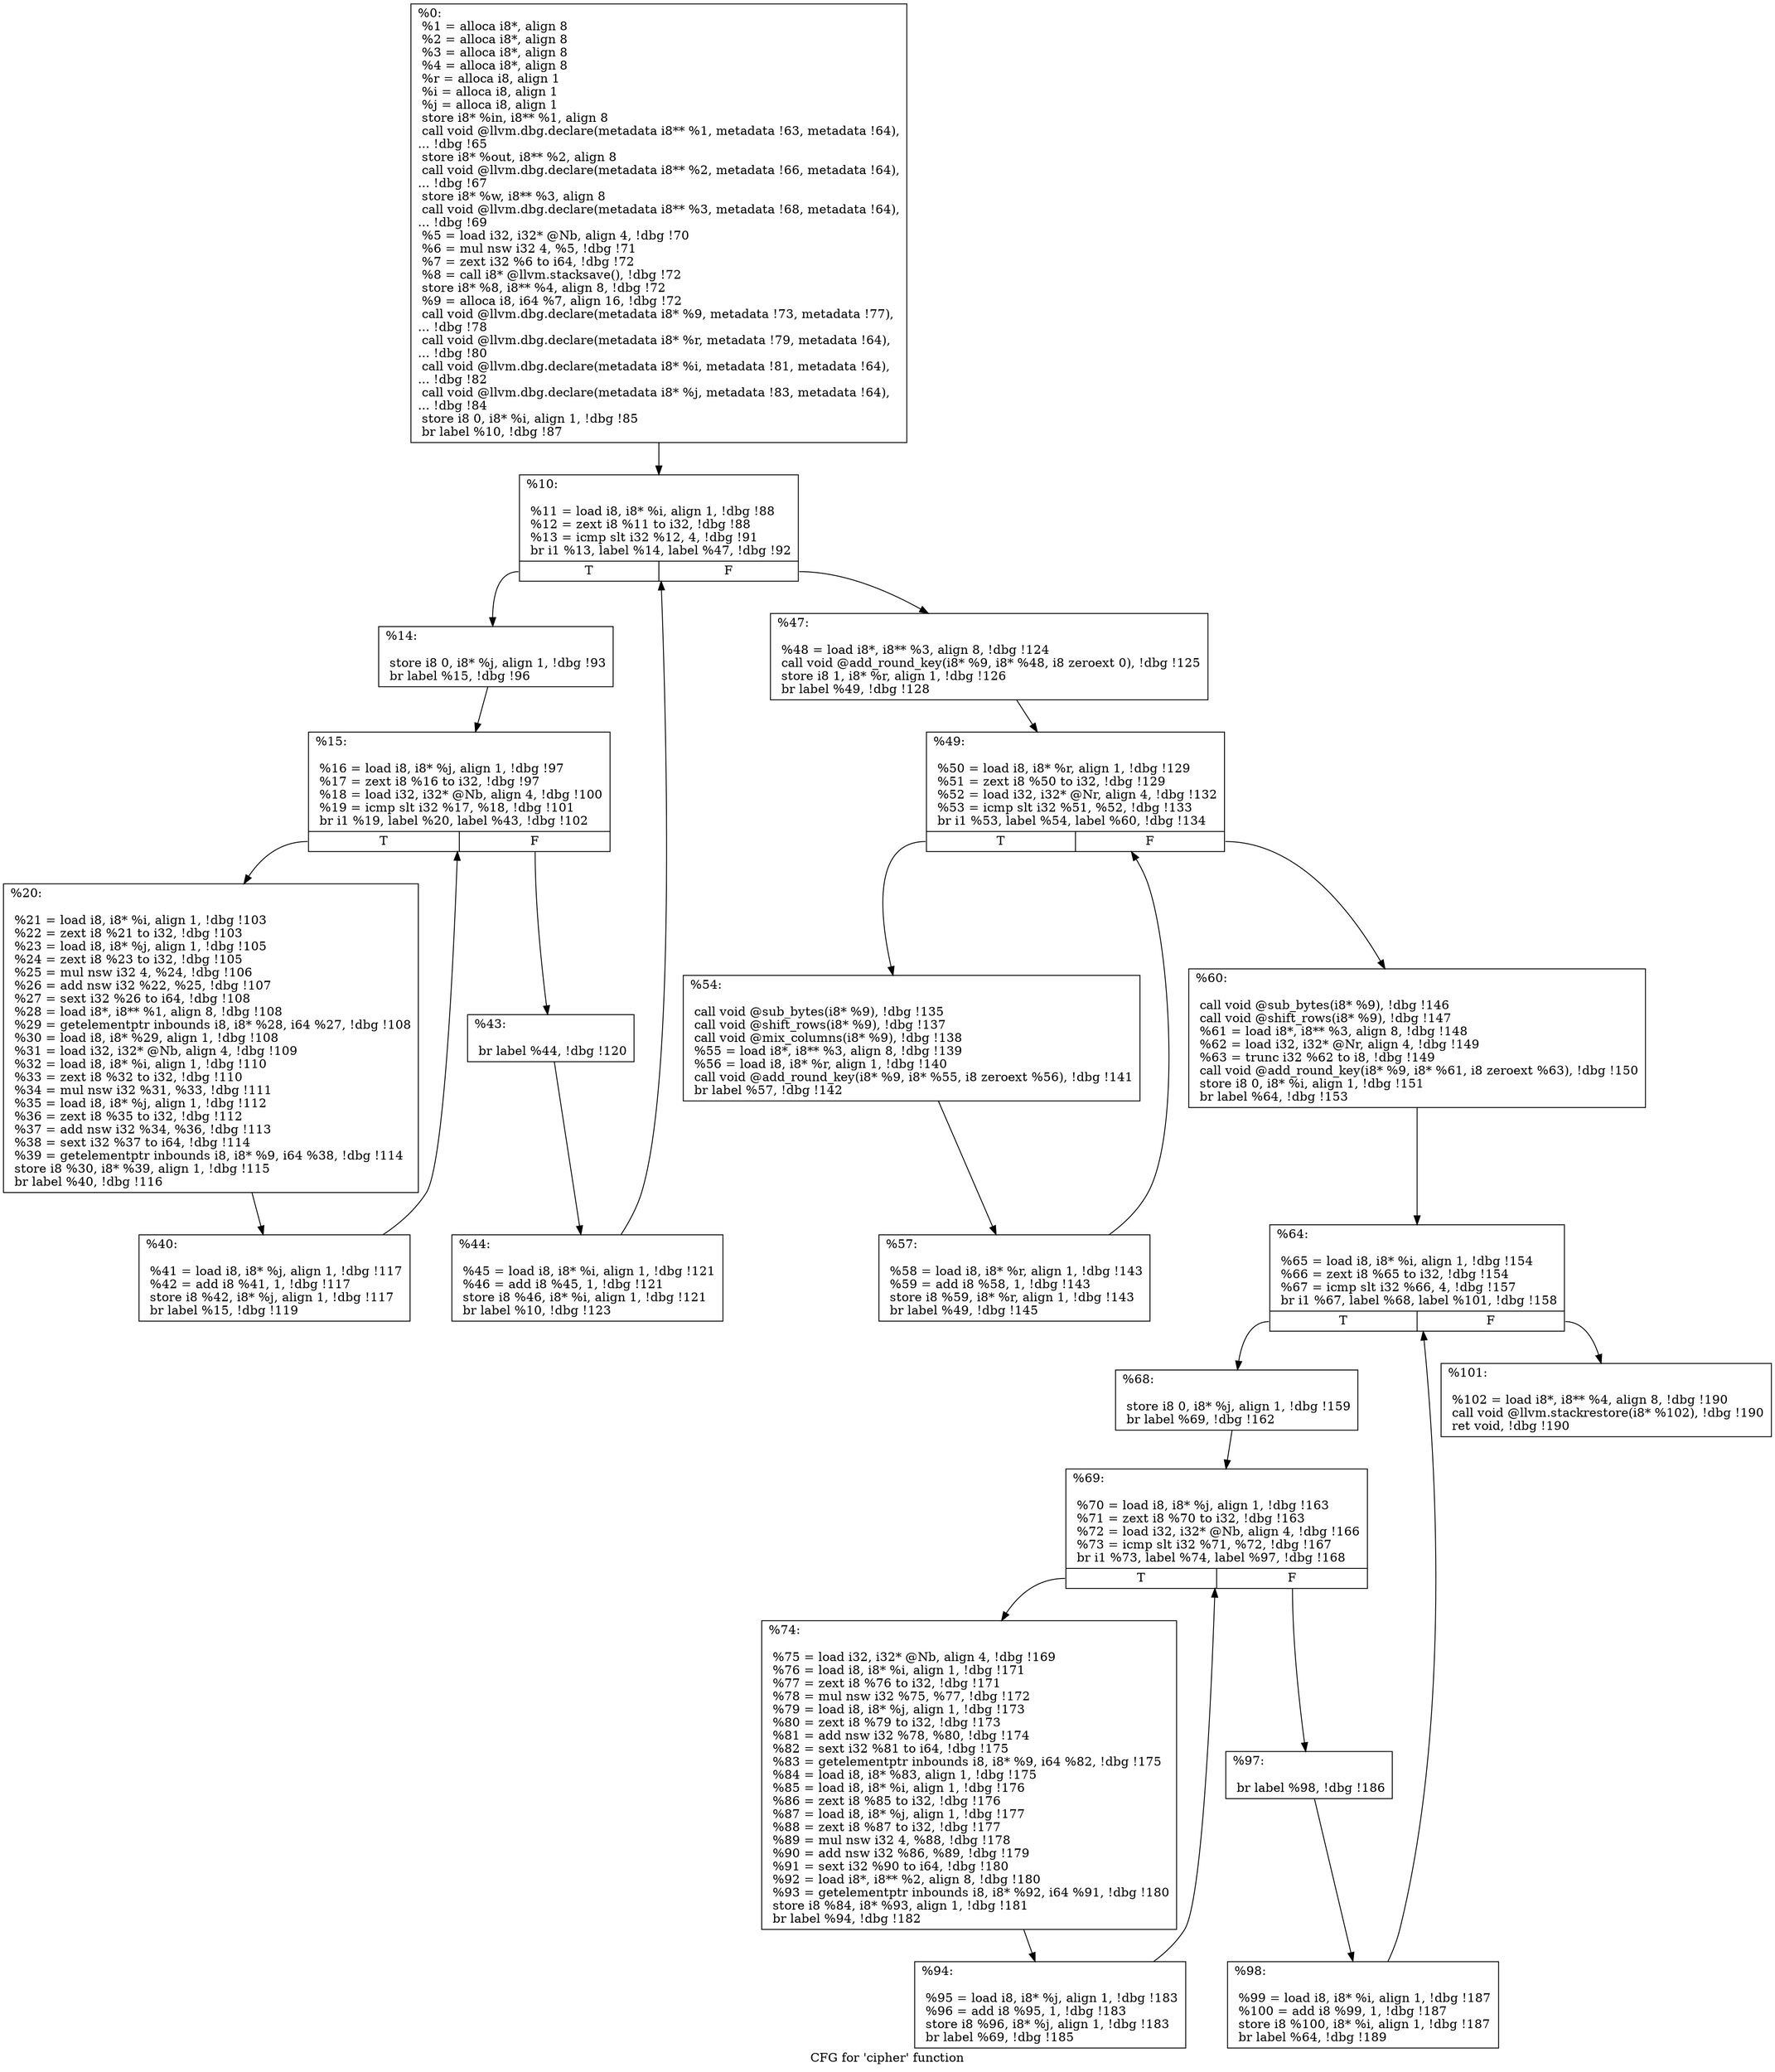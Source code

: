 digraph "CFG for 'cipher' function" {
	label="CFG for 'cipher' function";

	Node0x55ce628282b0 [shape=record,label="{%0:\l  %1 = alloca i8*, align 8\l  %2 = alloca i8*, align 8\l  %3 = alloca i8*, align 8\l  %4 = alloca i8*, align 8\l  %r = alloca i8, align 1\l  %i = alloca i8, align 1\l  %j = alloca i8, align 1\l  store i8* %in, i8** %1, align 8\l  call void @llvm.dbg.declare(metadata i8** %1, metadata !63, metadata !64),\l... !dbg !65\l  store i8* %out, i8** %2, align 8\l  call void @llvm.dbg.declare(metadata i8** %2, metadata !66, metadata !64),\l... !dbg !67\l  store i8* %w, i8** %3, align 8\l  call void @llvm.dbg.declare(metadata i8** %3, metadata !68, metadata !64),\l... !dbg !69\l  %5 = load i32, i32* @Nb, align 4, !dbg !70\l  %6 = mul nsw i32 4, %5, !dbg !71\l  %7 = zext i32 %6 to i64, !dbg !72\l  %8 = call i8* @llvm.stacksave(), !dbg !72\l  store i8* %8, i8** %4, align 8, !dbg !72\l  %9 = alloca i8, i64 %7, align 16, !dbg !72\l  call void @llvm.dbg.declare(metadata i8* %9, metadata !73, metadata !77),\l... !dbg !78\l  call void @llvm.dbg.declare(metadata i8* %r, metadata !79, metadata !64),\l... !dbg !80\l  call void @llvm.dbg.declare(metadata i8* %i, metadata !81, metadata !64),\l... !dbg !82\l  call void @llvm.dbg.declare(metadata i8* %j, metadata !83, metadata !64),\l... !dbg !84\l  store i8 0, i8* %i, align 1, !dbg !85\l  br label %10, !dbg !87\l}"];
	Node0x55ce628282b0 -> Node0x55ce62828300;
	Node0x55ce62828300 [shape=record,label="{%10:\l\l  %11 = load i8, i8* %i, align 1, !dbg !88\l  %12 = zext i8 %11 to i32, !dbg !88\l  %13 = icmp slt i32 %12, 4, !dbg !91\l  br i1 %13, label %14, label %47, !dbg !92\l|{<s0>T|<s1>F}}"];
	Node0x55ce62828300:s0 -> Node0x55ce62828350;
	Node0x55ce62828300:s1 -> Node0x55ce62828530;
	Node0x55ce62828350 [shape=record,label="{%14:\l\l  store i8 0, i8* %j, align 1, !dbg !93\l  br label %15, !dbg !96\l}"];
	Node0x55ce62828350 -> Node0x55ce628283a0;
	Node0x55ce628283a0 [shape=record,label="{%15:\l\l  %16 = load i8, i8* %j, align 1, !dbg !97\l  %17 = zext i8 %16 to i32, !dbg !97\l  %18 = load i32, i32* @Nb, align 4, !dbg !100\l  %19 = icmp slt i32 %17, %18, !dbg !101\l  br i1 %19, label %20, label %43, !dbg !102\l|{<s0>T|<s1>F}}"];
	Node0x55ce628283a0:s0 -> Node0x55ce628283f0;
	Node0x55ce628283a0:s1 -> Node0x55ce62828490;
	Node0x55ce628283f0 [shape=record,label="{%20:\l\l  %21 = load i8, i8* %i, align 1, !dbg !103\l  %22 = zext i8 %21 to i32, !dbg !103\l  %23 = load i8, i8* %j, align 1, !dbg !105\l  %24 = zext i8 %23 to i32, !dbg !105\l  %25 = mul nsw i32 4, %24, !dbg !106\l  %26 = add nsw i32 %22, %25, !dbg !107\l  %27 = sext i32 %26 to i64, !dbg !108\l  %28 = load i8*, i8** %1, align 8, !dbg !108\l  %29 = getelementptr inbounds i8, i8* %28, i64 %27, !dbg !108\l  %30 = load i8, i8* %29, align 1, !dbg !108\l  %31 = load i32, i32* @Nb, align 4, !dbg !109\l  %32 = load i8, i8* %i, align 1, !dbg !110\l  %33 = zext i8 %32 to i32, !dbg !110\l  %34 = mul nsw i32 %31, %33, !dbg !111\l  %35 = load i8, i8* %j, align 1, !dbg !112\l  %36 = zext i8 %35 to i32, !dbg !112\l  %37 = add nsw i32 %34, %36, !dbg !113\l  %38 = sext i32 %37 to i64, !dbg !114\l  %39 = getelementptr inbounds i8, i8* %9, i64 %38, !dbg !114\l  store i8 %30, i8* %39, align 1, !dbg !115\l  br label %40, !dbg !116\l}"];
	Node0x55ce628283f0 -> Node0x55ce62828440;
	Node0x55ce62828440 [shape=record,label="{%40:\l\l  %41 = load i8, i8* %j, align 1, !dbg !117\l  %42 = add i8 %41, 1, !dbg !117\l  store i8 %42, i8* %j, align 1, !dbg !117\l  br label %15, !dbg !119\l}"];
	Node0x55ce62828440 -> Node0x55ce628283a0;
	Node0x55ce62828490 [shape=record,label="{%43:\l\l  br label %44, !dbg !120\l}"];
	Node0x55ce62828490 -> Node0x55ce628284e0;
	Node0x55ce628284e0 [shape=record,label="{%44:\l\l  %45 = load i8, i8* %i, align 1, !dbg !121\l  %46 = add i8 %45, 1, !dbg !121\l  store i8 %46, i8* %i, align 1, !dbg !121\l  br label %10, !dbg !123\l}"];
	Node0x55ce628284e0 -> Node0x55ce62828300;
	Node0x55ce62828530 [shape=record,label="{%47:\l\l  %48 = load i8*, i8** %3, align 8, !dbg !124\l  call void @add_round_key(i8* %9, i8* %48, i8 zeroext 0), !dbg !125\l  store i8 1, i8* %r, align 1, !dbg !126\l  br label %49, !dbg !128\l}"];
	Node0x55ce62828530 -> Node0x55ce62828580;
	Node0x55ce62828580 [shape=record,label="{%49:\l\l  %50 = load i8, i8* %r, align 1, !dbg !129\l  %51 = zext i8 %50 to i32, !dbg !129\l  %52 = load i32, i32* @Nr, align 4, !dbg !132\l  %53 = icmp slt i32 %51, %52, !dbg !133\l  br i1 %53, label %54, label %60, !dbg !134\l|{<s0>T|<s1>F}}"];
	Node0x55ce62828580:s0 -> Node0x55ce628285d0;
	Node0x55ce62828580:s1 -> Node0x55ce62828670;
	Node0x55ce628285d0 [shape=record,label="{%54:\l\l  call void @sub_bytes(i8* %9), !dbg !135\l  call void @shift_rows(i8* %9), !dbg !137\l  call void @mix_columns(i8* %9), !dbg !138\l  %55 = load i8*, i8** %3, align 8, !dbg !139\l  %56 = load i8, i8* %r, align 1, !dbg !140\l  call void @add_round_key(i8* %9, i8* %55, i8 zeroext %56), !dbg !141\l  br label %57, !dbg !142\l}"];
	Node0x55ce628285d0 -> Node0x55ce62828620;
	Node0x55ce62828620 [shape=record,label="{%57:\l\l  %58 = load i8, i8* %r, align 1, !dbg !143\l  %59 = add i8 %58, 1, !dbg !143\l  store i8 %59, i8* %r, align 1, !dbg !143\l  br label %49, !dbg !145\l}"];
	Node0x55ce62828620 -> Node0x55ce62828580;
	Node0x55ce62828670 [shape=record,label="{%60:\l\l  call void @sub_bytes(i8* %9), !dbg !146\l  call void @shift_rows(i8* %9), !dbg !147\l  %61 = load i8*, i8** %3, align 8, !dbg !148\l  %62 = load i32, i32* @Nr, align 4, !dbg !149\l  %63 = trunc i32 %62 to i8, !dbg !149\l  call void @add_round_key(i8* %9, i8* %61, i8 zeroext %63), !dbg !150\l  store i8 0, i8* %i, align 1, !dbg !151\l  br label %64, !dbg !153\l}"];
	Node0x55ce62828670 -> Node0x55ce628286c0;
	Node0x55ce628286c0 [shape=record,label="{%64:\l\l  %65 = load i8, i8* %i, align 1, !dbg !154\l  %66 = zext i8 %65 to i32, !dbg !154\l  %67 = icmp slt i32 %66, 4, !dbg !157\l  br i1 %67, label %68, label %101, !dbg !158\l|{<s0>T|<s1>F}}"];
	Node0x55ce628286c0:s0 -> Node0x55ce62861550;
	Node0x55ce628286c0:s1 -> Node0x55ce62861730;
	Node0x55ce62861550 [shape=record,label="{%68:\l\l  store i8 0, i8* %j, align 1, !dbg !159\l  br label %69, !dbg !162\l}"];
	Node0x55ce62861550 -> Node0x55ce628615a0;
	Node0x55ce628615a0 [shape=record,label="{%69:\l\l  %70 = load i8, i8* %j, align 1, !dbg !163\l  %71 = zext i8 %70 to i32, !dbg !163\l  %72 = load i32, i32* @Nb, align 4, !dbg !166\l  %73 = icmp slt i32 %71, %72, !dbg !167\l  br i1 %73, label %74, label %97, !dbg !168\l|{<s0>T|<s1>F}}"];
	Node0x55ce628615a0:s0 -> Node0x55ce628615f0;
	Node0x55ce628615a0:s1 -> Node0x55ce62861690;
	Node0x55ce628615f0 [shape=record,label="{%74:\l\l  %75 = load i32, i32* @Nb, align 4, !dbg !169\l  %76 = load i8, i8* %i, align 1, !dbg !171\l  %77 = zext i8 %76 to i32, !dbg !171\l  %78 = mul nsw i32 %75, %77, !dbg !172\l  %79 = load i8, i8* %j, align 1, !dbg !173\l  %80 = zext i8 %79 to i32, !dbg !173\l  %81 = add nsw i32 %78, %80, !dbg !174\l  %82 = sext i32 %81 to i64, !dbg !175\l  %83 = getelementptr inbounds i8, i8* %9, i64 %82, !dbg !175\l  %84 = load i8, i8* %83, align 1, !dbg !175\l  %85 = load i8, i8* %i, align 1, !dbg !176\l  %86 = zext i8 %85 to i32, !dbg !176\l  %87 = load i8, i8* %j, align 1, !dbg !177\l  %88 = zext i8 %87 to i32, !dbg !177\l  %89 = mul nsw i32 4, %88, !dbg !178\l  %90 = add nsw i32 %86, %89, !dbg !179\l  %91 = sext i32 %90 to i64, !dbg !180\l  %92 = load i8*, i8** %2, align 8, !dbg !180\l  %93 = getelementptr inbounds i8, i8* %92, i64 %91, !dbg !180\l  store i8 %84, i8* %93, align 1, !dbg !181\l  br label %94, !dbg !182\l}"];
	Node0x55ce628615f0 -> Node0x55ce62861640;
	Node0x55ce62861640 [shape=record,label="{%94:\l\l  %95 = load i8, i8* %j, align 1, !dbg !183\l  %96 = add i8 %95, 1, !dbg !183\l  store i8 %96, i8* %j, align 1, !dbg !183\l  br label %69, !dbg !185\l}"];
	Node0x55ce62861640 -> Node0x55ce628615a0;
	Node0x55ce62861690 [shape=record,label="{%97:\l\l  br label %98, !dbg !186\l}"];
	Node0x55ce62861690 -> Node0x55ce628616e0;
	Node0x55ce628616e0 [shape=record,label="{%98:\l\l  %99 = load i8, i8* %i, align 1, !dbg !187\l  %100 = add i8 %99, 1, !dbg !187\l  store i8 %100, i8* %i, align 1, !dbg !187\l  br label %64, !dbg !189\l}"];
	Node0x55ce628616e0 -> Node0x55ce628286c0;
	Node0x55ce62861730 [shape=record,label="{%101:\l\l  %102 = load i8*, i8** %4, align 8, !dbg !190\l  call void @llvm.stackrestore(i8* %102), !dbg !190\l  ret void, !dbg !190\l}"];
}
